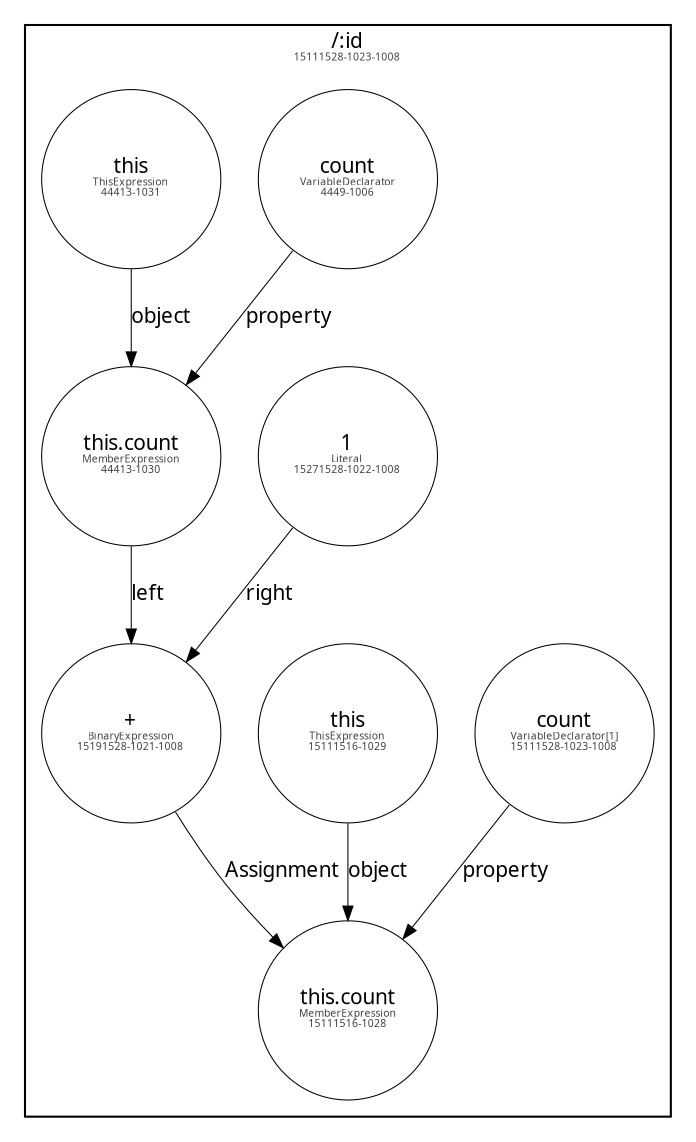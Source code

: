 digraph G {

  graph [ fontname="HelveticaNeue-Thin", fontcolor=black, fontsize=10 ];
  node [ fontname="HelveticaNeue-Thin", fontcolor=black, fontsize=10, penwidth=0.5 shape=circle, fixedsize=true, width=1.2, height=1.2 ];
  edge [ fontname="HelveticaNeue-Thin", fontcolor=black, fontsize=10, penwidth=0.5 splines=line, arrowsize=0.7 ];

  subgraph cluster_iid {

   label = </:id<br/><font color="#404040" point-size="5">15111528-1023-1008</font>>;

    i15111528_1023_1008 [label=<count<br/><font color="#404040" point-size="5">VariableDeclarator[1]</font><br/><font color="#404040" point-size="5">15111528-1023-1008</font>>]
    i15191528_1021_1008 [label=<+<br/><font color="#404040" point-size="5">BinaryExpression</font><br/><font color="#404040" point-size="5">15191528-1021-1008</font>>]
    i15271528_1022_1008 [label=<1<br/><font color="#404040" point-size="5">Literal</font><br/><font color="#404040" point-size="5">15271528-1022-1008</font>>]
    i4449_1006 [label=<count<br/><font color="#404040" point-size="5">VariableDeclarator</font><br/><font color="#404040" point-size="5">4449-1006</font>>]
    i15111516_1028 [label=<this.count<br/><font color="#404040" point-size="5">MemberExpression</font><br/><font color="#404040" point-size="5">15111516-1028</font>>]
    i15111516_1029 [label=<this<br/><font color="#404040" point-size="5">ThisExpression</font><br/><font color="#404040" point-size="5">15111516-1029</font>>]
    i44413_1030 [label=<this.count<br/><font color="#404040" point-size="5">MemberExpression</font><br/><font color="#404040" point-size="5">44413-1030</font>>]
    i44413_1031 [label=<this<br/><font color="#404040" point-size="5">ThisExpression</font><br/><font color="#404040" point-size="5">44413-1031</font>>]

    i15191528_1021_1008 -> i15111516_1028 [label="Assignment"]
    i15271528_1022_1008 -> i15191528_1021_1008 [label="right"]
    i44413_1030 -> i15191528_1021_1008 [label="left"]
    i15111516_1029 -> i15111516_1028 [label="object"]
    i15111528_1023_1008 -> i15111516_1028 [label="property"]
    i44413_1031 -> i44413_1030 [label="object"]
    i4449_1006 -> i44413_1030 [label="property"]
  }

}
